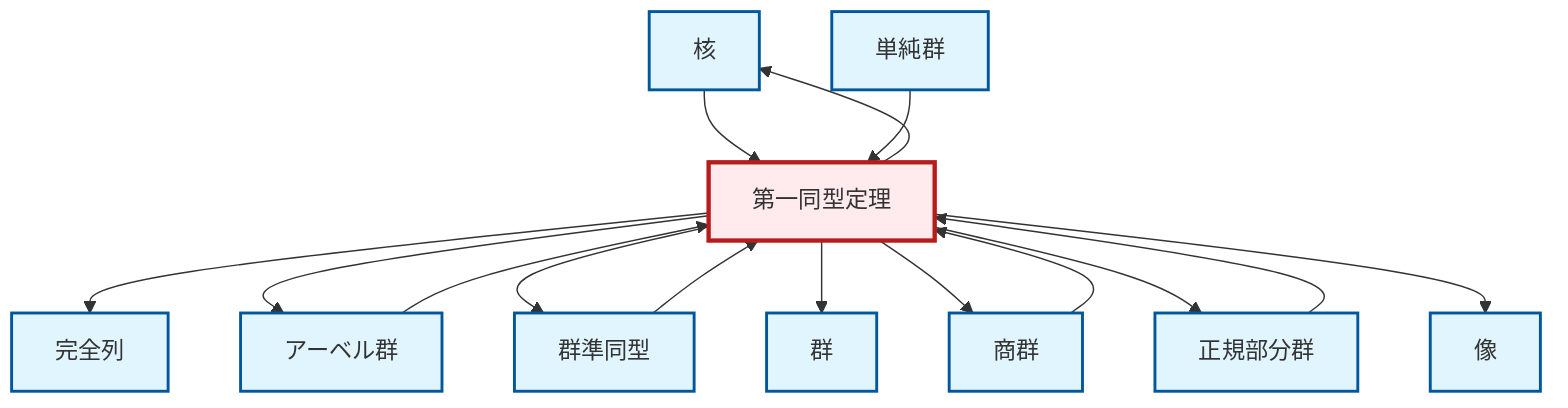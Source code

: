 graph TD
    classDef definition fill:#e1f5fe,stroke:#01579b,stroke-width:2px
    classDef theorem fill:#f3e5f5,stroke:#4a148c,stroke-width:2px
    classDef axiom fill:#fff3e0,stroke:#e65100,stroke-width:2px
    classDef example fill:#e8f5e9,stroke:#1b5e20,stroke-width:2px
    classDef current fill:#ffebee,stroke:#b71c1c,stroke-width:3px
    def-kernel["核"]:::definition
    def-exact-sequence["完全列"]:::definition
    def-homomorphism["群準同型"]:::definition
    thm-first-isomorphism["第一同型定理"]:::theorem
    def-quotient-group["商群"]:::definition
    def-image["像"]:::definition
    def-simple-group["単純群"]:::definition
    def-group["群"]:::definition
    def-abelian-group["アーベル群"]:::definition
    def-normal-subgroup["正規部分群"]:::definition
    def-kernel --> thm-first-isomorphism
    thm-first-isomorphism --> def-kernel
    def-normal-subgroup --> thm-first-isomorphism
    def-quotient-group --> thm-first-isomorphism
    thm-first-isomorphism --> def-exact-sequence
    def-abelian-group --> thm-first-isomorphism
    thm-first-isomorphism --> def-abelian-group
    thm-first-isomorphism --> def-homomorphism
    thm-first-isomorphism --> def-group
    thm-first-isomorphism --> def-quotient-group
    def-simple-group --> thm-first-isomorphism
    def-homomorphism --> thm-first-isomorphism
    thm-first-isomorphism --> def-normal-subgroup
    thm-first-isomorphism --> def-image
    class thm-first-isomorphism current